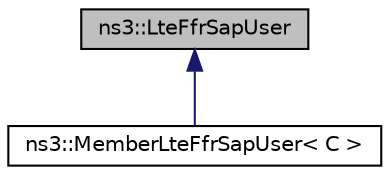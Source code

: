 digraph "ns3::LteFfrSapUser"
{
 // LATEX_PDF_SIZE
  edge [fontname="Helvetica",fontsize="10",labelfontname="Helvetica",labelfontsize="10"];
  node [fontname="Helvetica",fontsize="10",shape=record];
  Node1 [label="ns3::LteFfrSapUser",height=0.2,width=0.4,color="black", fillcolor="grey75", style="filled", fontcolor="black",tooltip="Service Access Point (SAP) offered by the eNodeB RRC instance to the Frequency Reuse algorithm instan..."];
  Node1 -> Node2 [dir="back",color="midnightblue",fontsize="10",style="solid",fontname="Helvetica"];
  Node2 [label="ns3::MemberLteFfrSapUser\< C \>",height=0.2,width=0.4,color="black", fillcolor="white", style="filled",URL="$classns3_1_1_member_lte_ffr_sap_user.html",tooltip="Template for the implementation of the LteFfrSapUser as a member of an owner class of type C to which..."];
}

